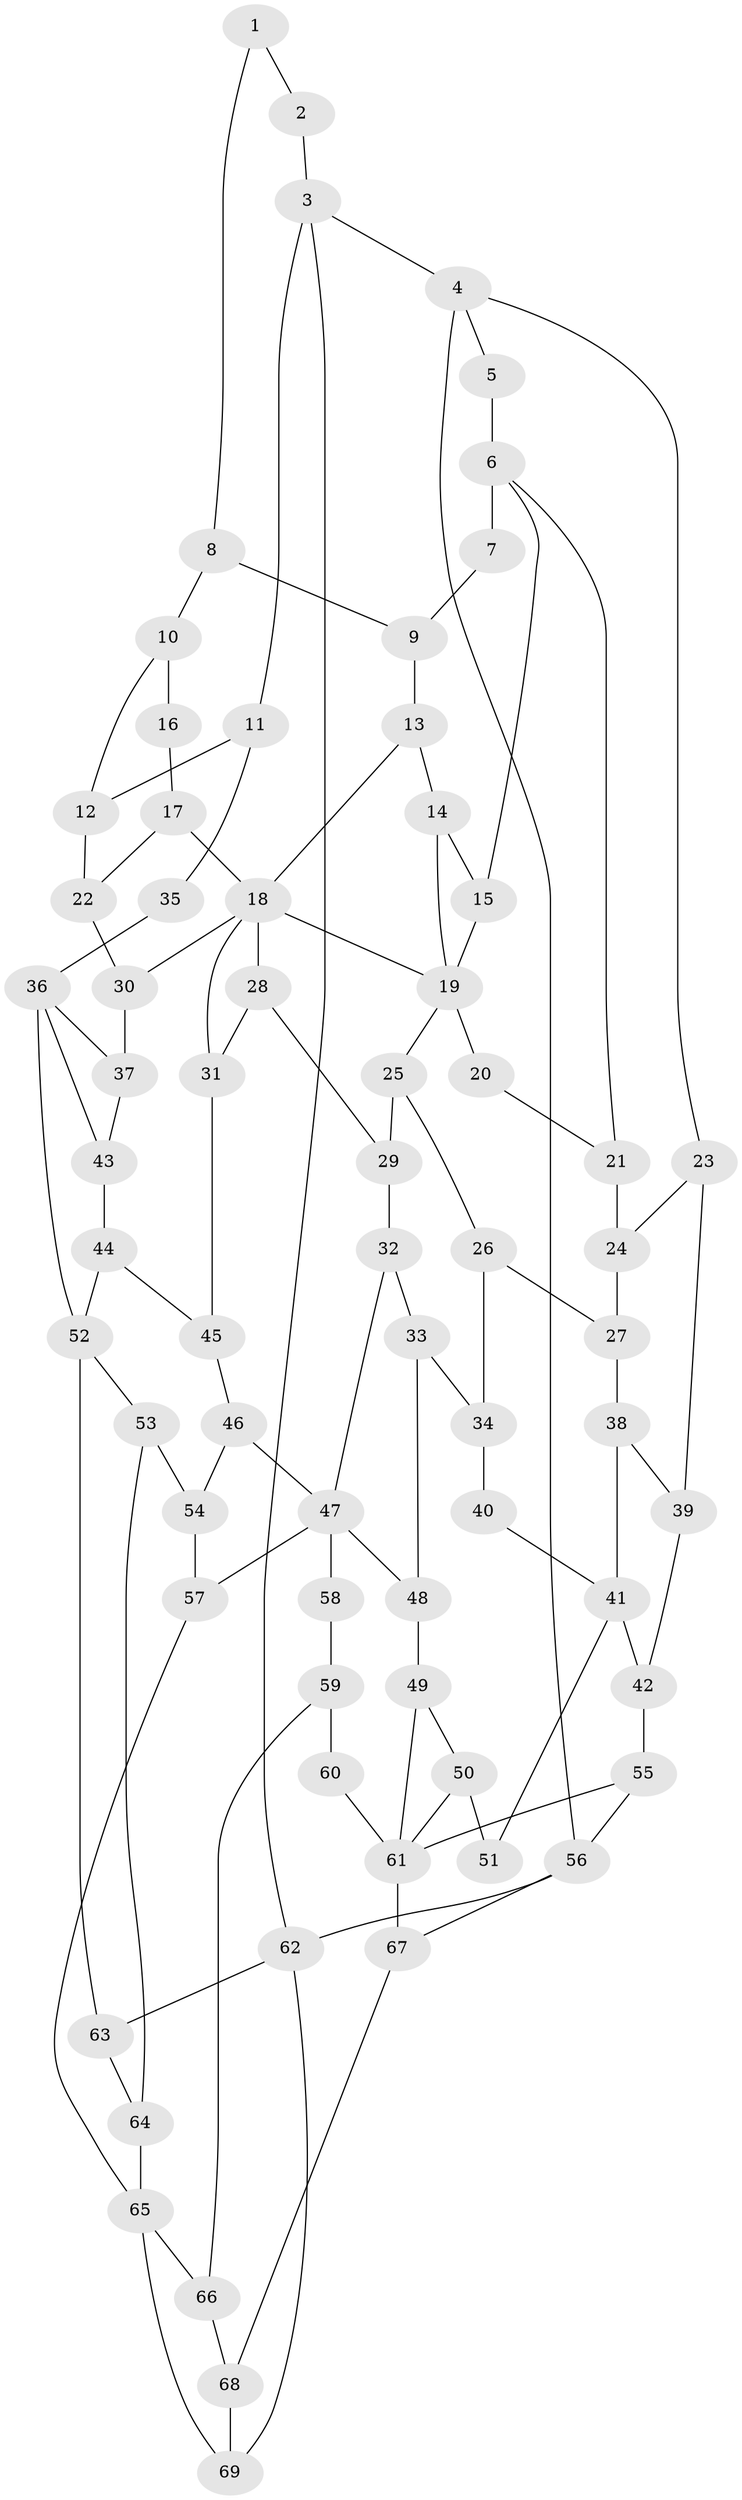 // original degree distribution, {4: 0.20408163265306123, 5: 0.5918367346938775, 6: 0.1836734693877551, 3: 0.02040816326530612}
// Generated by graph-tools (version 1.1) at 2025/54/03/04/25 22:54:32]
// undirected, 69 vertices, 107 edges
graph export_dot {
  node [color=gray90,style=filled];
  1;
  2;
  3;
  4;
  5;
  6;
  7;
  8;
  9;
  10;
  11;
  12;
  13;
  14;
  15;
  16;
  17;
  18;
  19;
  20;
  21;
  22;
  23;
  24;
  25;
  26;
  27;
  28;
  29;
  30;
  31;
  32;
  33;
  34;
  35;
  36;
  37;
  38;
  39;
  40;
  41;
  42;
  43;
  44;
  45;
  46;
  47;
  48;
  49;
  50;
  51;
  52;
  53;
  54;
  55;
  56;
  57;
  58;
  59;
  60;
  61;
  62;
  63;
  64;
  65;
  66;
  67;
  68;
  69;
  1 -- 2 [weight=1.0];
  1 -- 8 [weight=1.0];
  2 -- 3 [weight=1.0];
  3 -- 4 [weight=1.0];
  3 -- 11 [weight=1.0];
  3 -- 62 [weight=1.0];
  4 -- 5 [weight=1.0];
  4 -- 23 [weight=1.0];
  4 -- 56 [weight=1.0];
  5 -- 6 [weight=2.0];
  6 -- 7 [weight=2.0];
  6 -- 15 [weight=1.0];
  6 -- 21 [weight=1.0];
  7 -- 9 [weight=1.0];
  8 -- 9 [weight=1.0];
  8 -- 10 [weight=1.0];
  9 -- 13 [weight=1.0];
  10 -- 12 [weight=1.0];
  10 -- 16 [weight=2.0];
  11 -- 12 [weight=1.0];
  11 -- 35 [weight=1.0];
  12 -- 22 [weight=1.0];
  13 -- 14 [weight=1.0];
  13 -- 18 [weight=1.0];
  14 -- 15 [weight=1.0];
  14 -- 19 [weight=1.0];
  15 -- 19 [weight=1.0];
  16 -- 17 [weight=1.0];
  17 -- 18 [weight=1.0];
  17 -- 22 [weight=1.0];
  18 -- 19 [weight=1.0];
  18 -- 28 [weight=1.0];
  18 -- 30 [weight=1.0];
  18 -- 31 [weight=1.0];
  19 -- 20 [weight=2.0];
  19 -- 25 [weight=1.0];
  20 -- 21 [weight=1.0];
  21 -- 24 [weight=1.0];
  22 -- 30 [weight=1.0];
  23 -- 24 [weight=1.0];
  23 -- 39 [weight=1.0];
  24 -- 27 [weight=1.0];
  25 -- 26 [weight=1.0];
  25 -- 29 [weight=1.0];
  26 -- 27 [weight=1.0];
  26 -- 34 [weight=1.0];
  27 -- 38 [weight=1.0];
  28 -- 29 [weight=1.0];
  28 -- 31 [weight=1.0];
  29 -- 32 [weight=1.0];
  30 -- 37 [weight=1.0];
  31 -- 45 [weight=1.0];
  32 -- 33 [weight=1.0];
  32 -- 47 [weight=1.0];
  33 -- 34 [weight=1.0];
  33 -- 48 [weight=1.0];
  34 -- 40 [weight=1.0];
  35 -- 36 [weight=2.0];
  36 -- 37 [weight=1.0];
  36 -- 43 [weight=1.0];
  36 -- 52 [weight=2.0];
  37 -- 43 [weight=1.0];
  38 -- 39 [weight=1.0];
  38 -- 41 [weight=1.0];
  39 -- 42 [weight=1.0];
  40 -- 41 [weight=2.0];
  41 -- 42 [weight=1.0];
  41 -- 51 [weight=2.0];
  42 -- 55 [weight=1.0];
  43 -- 44 [weight=1.0];
  44 -- 45 [weight=1.0];
  44 -- 52 [weight=1.0];
  45 -- 46 [weight=1.0];
  46 -- 47 [weight=1.0];
  46 -- 54 [weight=1.0];
  47 -- 48 [weight=1.0];
  47 -- 57 [weight=1.0];
  47 -- 58 [weight=2.0];
  48 -- 49 [weight=1.0];
  49 -- 50 [weight=1.0];
  49 -- 61 [weight=1.0];
  50 -- 51 [weight=1.0];
  50 -- 61 [weight=1.0];
  52 -- 53 [weight=1.0];
  52 -- 63 [weight=1.0];
  53 -- 54 [weight=1.0];
  53 -- 64 [weight=1.0];
  54 -- 57 [weight=1.0];
  55 -- 56 [weight=1.0];
  55 -- 61 [weight=1.0];
  56 -- 62 [weight=1.0];
  56 -- 67 [weight=1.0];
  57 -- 65 [weight=1.0];
  58 -- 59 [weight=1.0];
  59 -- 60 [weight=1.0];
  59 -- 66 [weight=1.0];
  60 -- 61 [weight=2.0];
  61 -- 67 [weight=1.0];
  62 -- 63 [weight=1.0];
  62 -- 69 [weight=1.0];
  63 -- 64 [weight=1.0];
  64 -- 65 [weight=1.0];
  65 -- 66 [weight=1.0];
  65 -- 69 [weight=1.0];
  66 -- 68 [weight=1.0];
  67 -- 68 [weight=1.0];
  68 -- 69 [weight=1.0];
}
